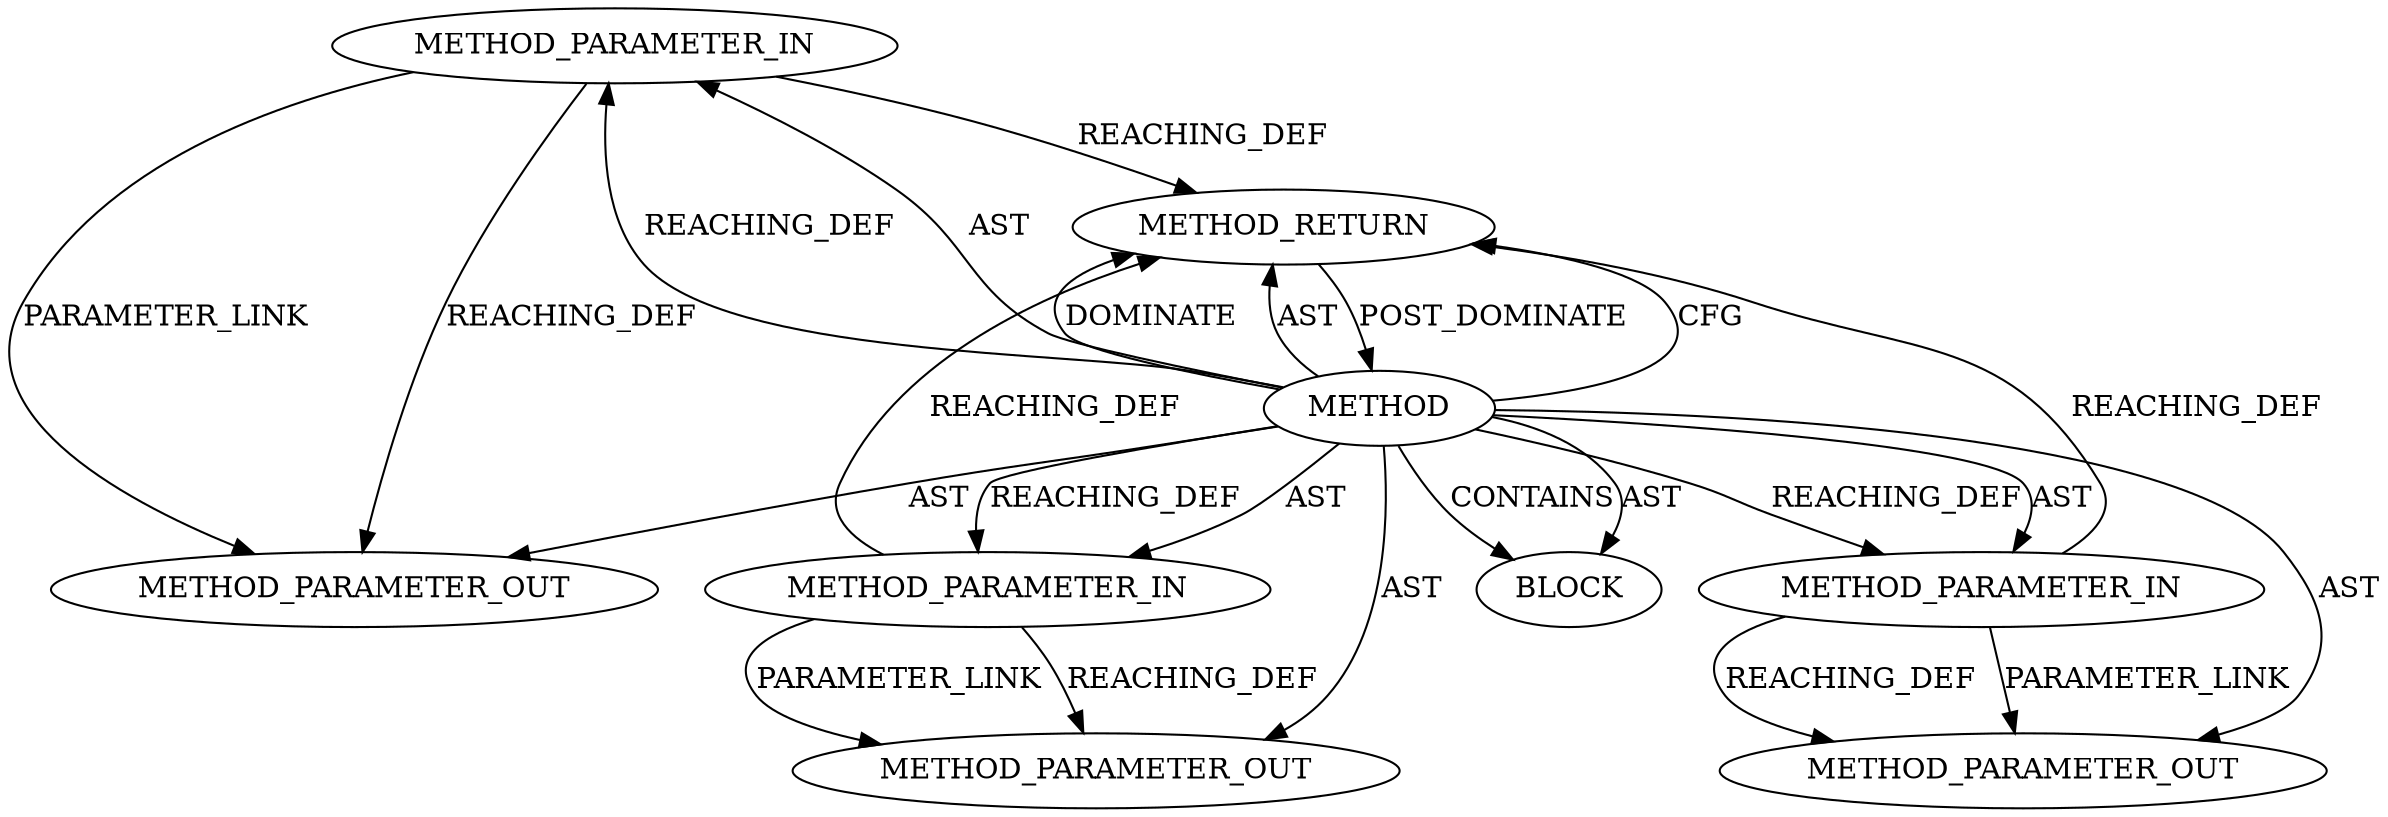 digraph {
  22285 [label=METHOD_PARAMETER_OUT ORDER=2 CODE="p2" IS_VARIADIC=false TYPE_FULL_NAME="ANY" EVALUATION_STRATEGY="BY_VALUE" INDEX=2 NAME="p2"]
  20714 [label=METHOD_RETURN ORDER=2 CODE="RET" TYPE_FULL_NAME="ANY" EVALUATION_STRATEGY="BY_VALUE"]
  20711 [label=METHOD_PARAMETER_IN ORDER=2 CODE="p2" IS_VARIADIC=false TYPE_FULL_NAME="ANY" EVALUATION_STRATEGY="BY_VALUE" INDEX=2 NAME="p2"]
  22284 [label=METHOD_PARAMETER_OUT ORDER=1 CODE="p1" IS_VARIADIC=false TYPE_FULL_NAME="ANY" EVALUATION_STRATEGY="BY_VALUE" INDEX=1 NAME="p1"]
  20712 [label=METHOD_PARAMETER_IN ORDER=3 CODE="p3" IS_VARIADIC=false TYPE_FULL_NAME="ANY" EVALUATION_STRATEGY="BY_VALUE" INDEX=3 NAME="p3"]
  20710 [label=METHOD_PARAMETER_IN ORDER=1 CODE="p1" IS_VARIADIC=false TYPE_FULL_NAME="ANY" EVALUATION_STRATEGY="BY_VALUE" INDEX=1 NAME="p1"]
  20713 [label=BLOCK ORDER=1 ARGUMENT_INDEX=1 CODE="<empty>" TYPE_FULL_NAME="ANY"]
  20709 [label=METHOD AST_PARENT_TYPE="NAMESPACE_BLOCK" AST_PARENT_FULL_NAME="<global>" ORDER=0 CODE="<empty>" FULL_NAME="sk_msg_trim" IS_EXTERNAL=true FILENAME="<empty>" SIGNATURE="" NAME="sk_msg_trim"]
  22286 [label=METHOD_PARAMETER_OUT ORDER=3 CODE="p3" IS_VARIADIC=false TYPE_FULL_NAME="ANY" EVALUATION_STRATEGY="BY_VALUE" INDEX=3 NAME="p3"]
  20709 -> 20713 [label=CONTAINS ]
  20709 -> 20711 [label=REACHING_DEF VARIABLE=""]
  20709 -> 22285 [label=AST ]
  20710 -> 22284 [label=REACHING_DEF VARIABLE="p1"]
  20709 -> 20713 [label=AST ]
  20712 -> 22286 [label=REACHING_DEF VARIABLE="p3"]
  20709 -> 22286 [label=AST ]
  20709 -> 22284 [label=AST ]
  20709 -> 20710 [label=REACHING_DEF VARIABLE=""]
  20712 -> 20714 [label=REACHING_DEF VARIABLE="p3"]
  20711 -> 22285 [label=PARAMETER_LINK ]
  20709 -> 20714 [label=CFG ]
  20709 -> 20710 [label=AST ]
  20709 -> 20711 [label=AST ]
  20711 -> 22285 [label=REACHING_DEF VARIABLE="p2"]
  20709 -> 20712 [label=REACHING_DEF VARIABLE=""]
  20710 -> 22284 [label=PARAMETER_LINK ]
  20712 -> 22286 [label=PARAMETER_LINK ]
  20709 -> 20714 [label=DOMINATE ]
  20710 -> 20714 [label=REACHING_DEF VARIABLE="p1"]
  20714 -> 20709 [label=POST_DOMINATE ]
  20709 -> 20714 [label=AST ]
  20711 -> 20714 [label=REACHING_DEF VARIABLE="p2"]
  20709 -> 20712 [label=AST ]
}
